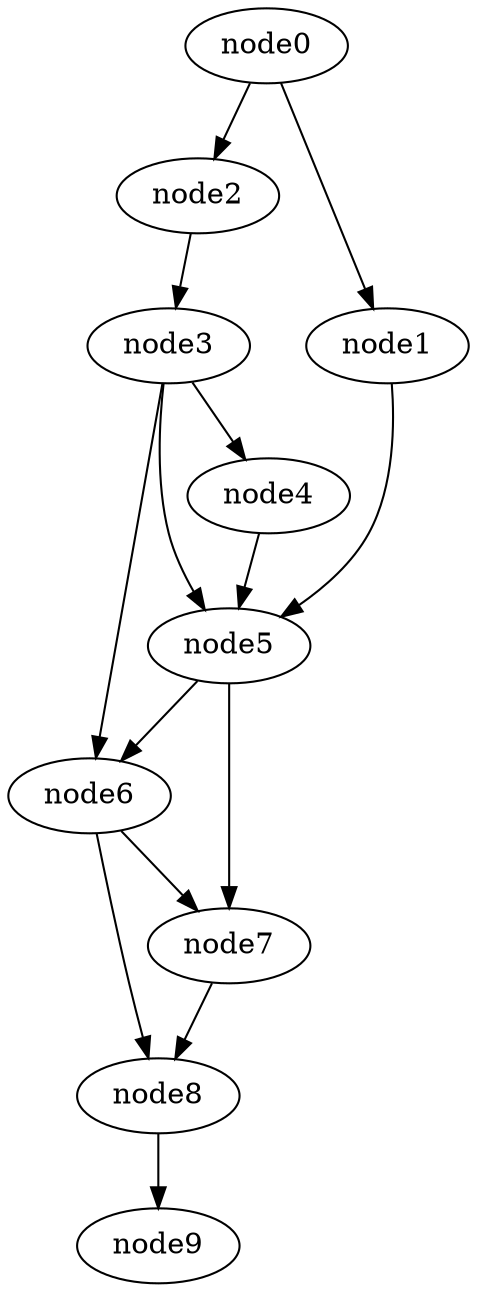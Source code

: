 digraph g{
	node9
	node8 -> node9
	node7 -> node8
	node6 -> node8
	node6 -> node7
	node5 -> node7
	node5 -> node6
	node4 -> node5
	node3 -> node6
	node3 -> node5
	node3 -> node4
	node2 -> node3
	node1 -> node5
	node0 -> node2
	node0 -> node1
}
